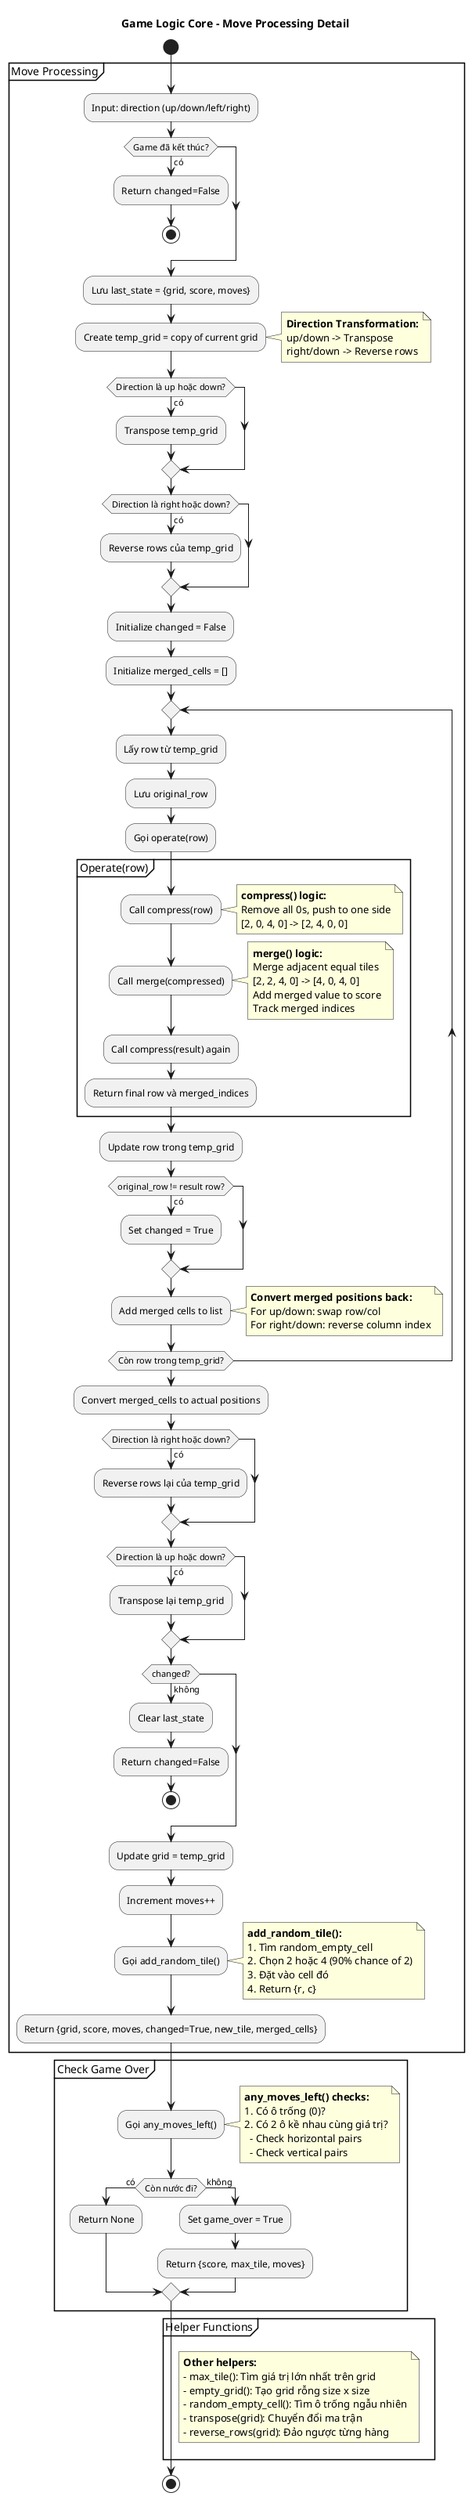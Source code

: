 @startuml Game Logic Core
title Game Logic Core - Move Processing Detail

start

partition "Move Processing" {
  :Input: direction (up/down/left/right);
  
  if (Game đã kết thúc?) then (có)
    :Return changed=False;
    stop
  endif
  
  :Lưu last_state = {grid, score, moves};
  
  :Create temp_grid = copy of current grid;
  
  note right
    **Direction Transformation:**
    up/down -> Transpose
    right/down -> Reverse rows
  end note
  
  if (Direction là up hoặc down?) then (có)
    :Transpose temp_grid;
  endif
  
  if (Direction là right hoặc down?) then (có)
    :Reverse rows của temp_grid;
  endif
  
  :Initialize changed = False;
  :Initialize merged_cells = [];
  
  repeat
    :Lấy row từ temp_grid;
    :Lưu original_row;
    :Gọi operate(row);
    
    partition "Operate(row)" {
      :Call compress(row);
      
      note right
        **compress() logic:**
        Remove all 0s, push to one side
        [2, 0, 4, 0] -> [2, 4, 0, 0]
      end note
      
      :Call merge(compressed);
      
      note right
        **merge() logic:**
        Merge adjacent equal tiles
        [2, 2, 4, 0] -> [4, 0, 4, 0]
        Add merged value to score
        Track merged indices
      end note
      
      :Call compress(result) again;
      :Return final row và merged_indices;
    }
    
    :Update row trong temp_grid;
    
    if (original_row != result row?) then (có)
      :Set changed = True;
    endif
    
    :Add merged cells to list;
    
  repeat while (Còn row trong temp_grid?)
  
  note right
    **Convert merged positions back:**
    For up/down: swap row/col
    For right/down: reverse column index
  end note
  
  :Convert merged_cells to actual positions;
  
  if (Direction là right hoặc down?) then (có)
    :Reverse rows lại của temp_grid;
  endif
  
  if (Direction là up hoặc down?) then (có)
    :Transpose lại temp_grid;
  endif
  
  if (changed?) then (không)
    :Clear last_state;
    :Return changed=False;
    stop
  endif
  
  :Update grid = temp_grid;
  :Increment moves++;
  
  :Gọi add_random_tile();
  
  note right
    **add_random_tile():**
    1. Tìm random_empty_cell
    2. Chọn 2 hoặc 4 (90% chance of 2)
    3. Đặt vào cell đó
    4. Return {r, c}
  end note
  
  :Return {grid, score, moves, changed=True, new_tile, merged_cells};
}

partition "Check Game Over" {
  :Gọi any_moves_left();
  
  note right
    **any_moves_left() checks:**
    1. Có ô trống (0)?
    2. Có 2 ô kề nhau cùng giá trị?
      - Check horizontal pairs
      - Check vertical pairs
  end note
  
  if (Còn nước đi?) then (có)
    :Return None;
  else (không)
    :Set game_over = True;
    :Return {score, max_tile, moves};
  endif
}

partition "Helper Functions" {
  note right
    **Other helpers:**
    - max_tile(): Tìm giá trị lớn nhất trên grid
    - empty_grid(): Tạo grid rỗng size x size
    - random_empty_cell(): Tìm ô trống ngẫu nhiên
    - transpose(grid): Chuyển đổi ma trận
    - reverse_rows(grid): Đảo ngược từng hàng
  end note
}

stop

@enduml

